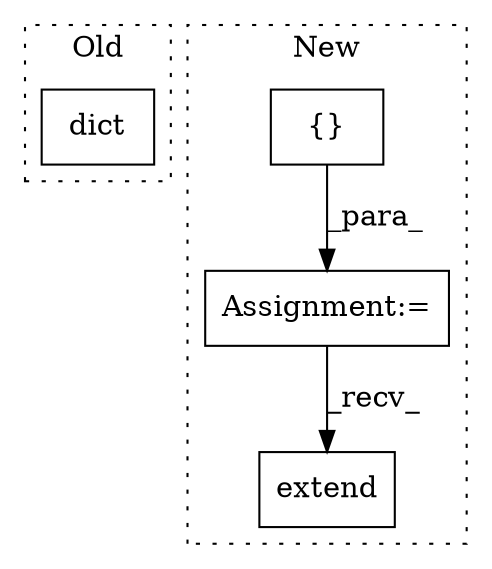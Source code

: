 digraph G {
subgraph cluster0 {
1 [label="dict" a="32" s="18716,18849" l="5,1" shape="box"];
label = "Old";
style="dotted";
}
subgraph cluster1 {
2 [label="extend" a="32" s="19339,19371" l="7,1" shape="box"];
3 [label="Assignment:=" a="7" s="18619" l="12" shape="box"];
4 [label="{}" a="4" s="18641,18646" l="1,1" shape="box"];
label = "New";
style="dotted";
}
3 -> 2 [label="_recv_"];
4 -> 3 [label="_para_"];
}